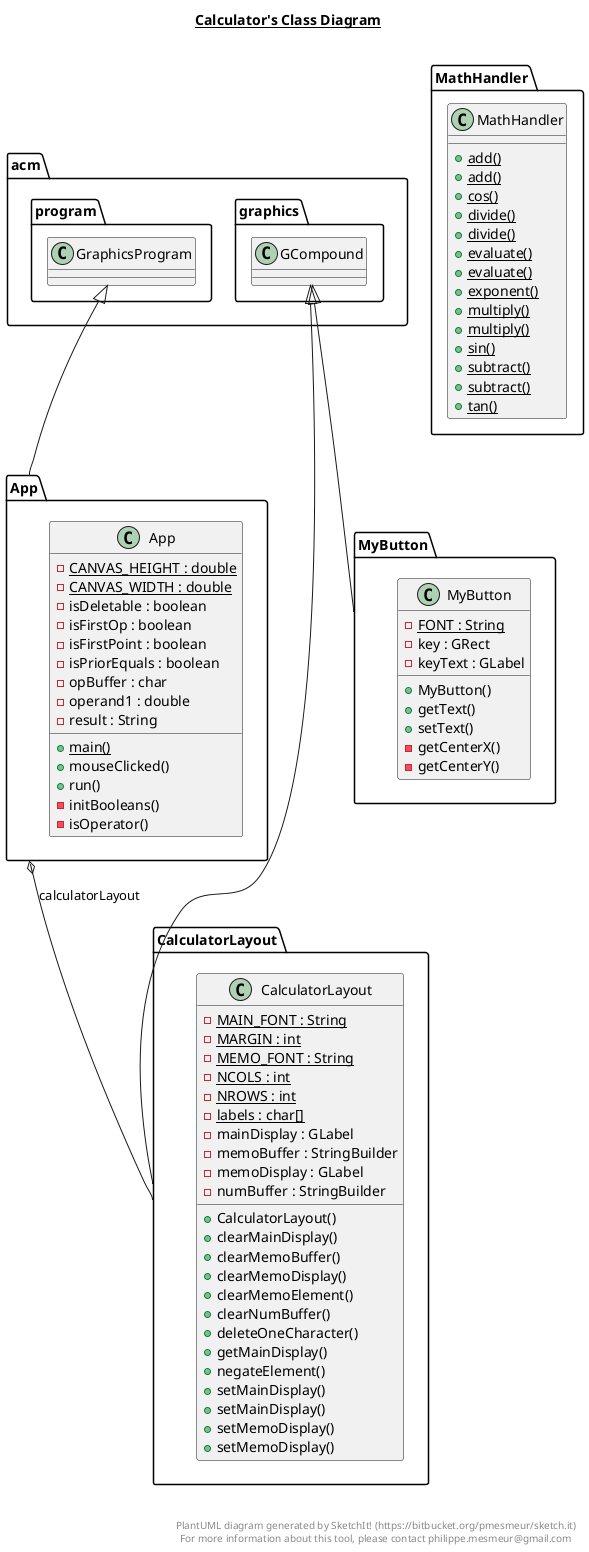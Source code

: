 @startuml

title __Calculator's Class Diagram__\n

  namespace App {
    class App {
        {static} - CANVAS_HEIGHT : double
        {static} - CANVAS_WIDTH : double
        - isDeletable : boolean
        - isFirstOp : boolean
        - isFirstPoint : boolean
        - isPriorEquals : boolean
        - opBuffer : char
        - operand1 : double
        - result : String
        {static} + main()
        + mouseClicked()
        + run()
        - initBooleans()
        - isOperator()
    }
  }
  

  namespace CalculatorLayout {
    class CalculatorLayout {
        {static} - MAIN_FONT : String
        {static} - MARGIN : int
        {static} - MEMO_FONT : String
        {static} - NCOLS : int
        {static} - NROWS : int
        {static} - labels : char[]
        - mainDisplay : GLabel
        - memoBuffer : StringBuilder
        - memoDisplay : GLabel
        - numBuffer : StringBuilder
        + CalculatorLayout()
        + clearMainDisplay()
        + clearMemoBuffer()
        + clearMemoDisplay()
        + clearMemoElement()
        + clearNumBuffer()
        + deleteOneCharacter()
        + getMainDisplay()
        + negateElement()
        + setMainDisplay()
        + setMainDisplay()
        + setMemoDisplay()
        + setMemoDisplay()
    }
  }
  

  namespace MathHandler {
    class MathHandler {
        {static} + add()
        {static} + add()
        {static} + cos()
        {static} + divide()
        {static} + divide()
        {static} + evaluate()
        {static} + evaluate()
        {static} + exponent()
        {static} + multiply()
        {static} + multiply()
        {static} + sin()
        {static} + subtract()
        {static} + subtract()
        {static} + tan()
    }
  }
  

  namespace MyButton {
    class MyButton {
        {static} - FONT : String
        - key : GRect
        - keyText : GLabel
        + MyButton()
        + getText()
        + setText()
        - getCenterX()
        - getCenterY()
    }
  }
  

  App -up-|> acm.program.GraphicsProgram
  App o-- CalculatorLayout : calculatorLayout
  CalculatorLayout -up-|> acm.graphics.GCompound
  MyButton -up-|> acm.graphics.GCompound


right footer


PlantUML diagram generated by SketchIt! (https://bitbucket.org/pmesmeur/sketch.it)
For more information about this tool, please contact philippe.mesmeur@gmail.com
endfooter

@enduml
